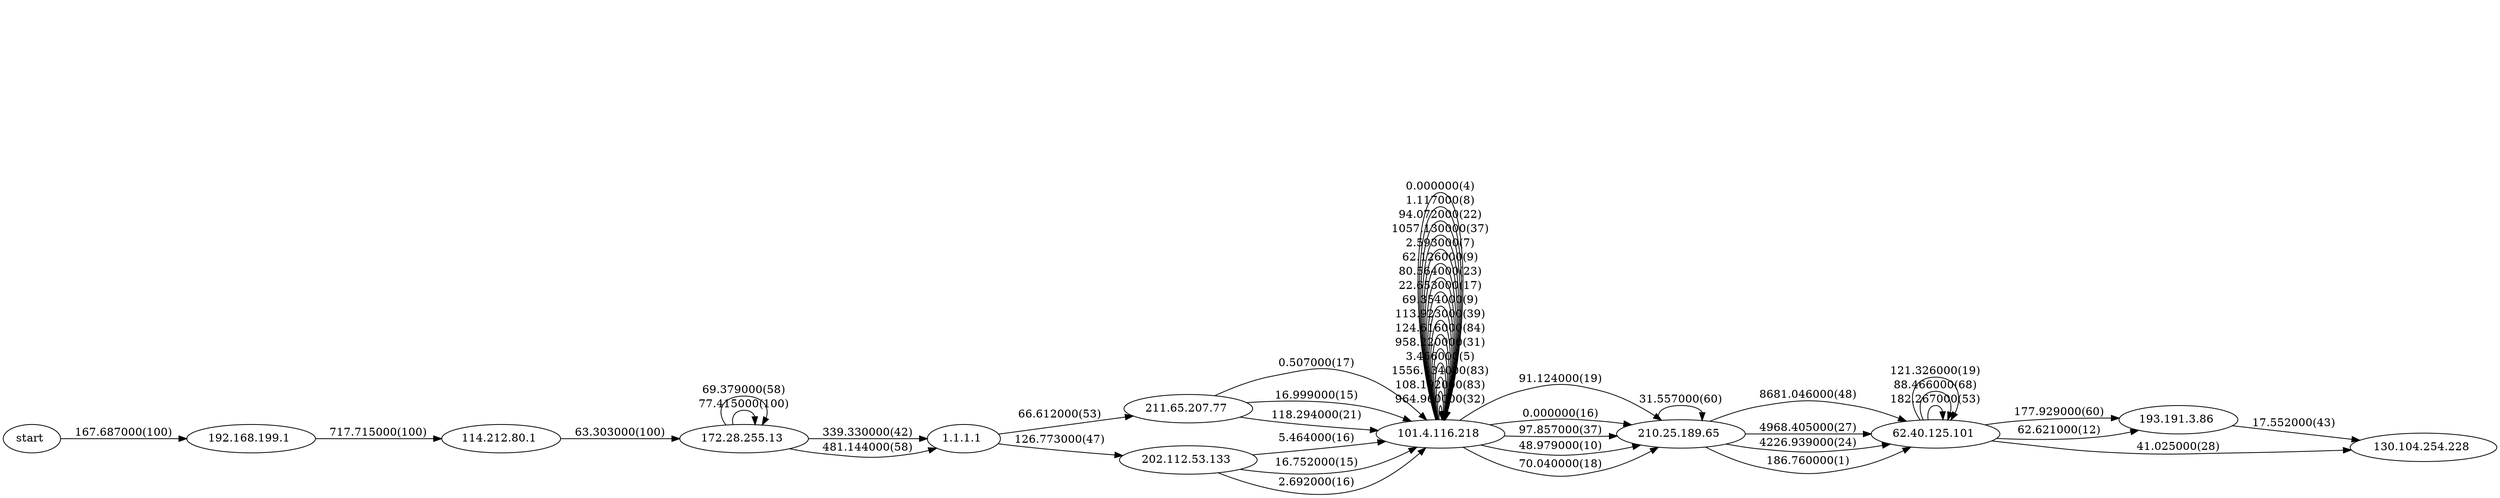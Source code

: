 digraph G {
	 rankdir=LR;
	router0 -> router1 [ label = "167.687000(100)"];
	router1 -> router2 [ label = "717.715000(100)"];
	router2 -> router3 [ label = "63.303000(100)"];
	router3 -> router3 [ label = "77.415000(100)"];
	router3 -> router4 [ label = "339.330000(42)"];
	router4 -> router5 [ label = "66.612000(53)"];
	router5 -> router6 [ label = "0.507000(17)"];
	router6 -> router6 [ label = "964.960000(32)"];
	router6 -> router6 [ label = "108.102000(83)"];
	router6 -> router6 [ label = "1556.134000(83)"];
	router6 -> router6 [ label = "3.466000(5)"];
	router6 -> router7 [ label = "91.124000(19)"];
	router7 -> router7 [ label = "31.557000(60)"];
	router7 -> router8 [ label = "8681.046000(48)"];
	router8 -> router8 [ label = "182.267000(53)"];
	router8 -> router8 [ label = "88.466000(68)"];
	router8 -> router9 [ label = "177.929000(60)"];
	router4 -> router10 [ label = "126.773000(47)"];
	router10 -> router6 [ label = "5.464000(16)"];
	router6 -> router6 [ label = "958.220000(31)"];
	router6 -> router6 [ label = "124.616000(84)"];
	router6 -> router6 [ label = "113.923000(39)"];
	router6 -> router6 [ label = "69.354000(9)"];
	router6 -> router7 [ label = "0.000000(16)"];
	router7 -> router8 [ label = "4968.405000(27)"];
	router8 -> router9 [ label = "62.621000(12)"];
	router9 -> router11 [ label = "17.552000(43)"];
	router6 -> router6 [ label = "22.653000(17)"];
	router6 -> router6 [ label = "80.564000(23)"];
	router6 -> router6 [ label = "62.126000(9)"];
	router8 -> router11 [ label = "41.025000(28)"];
	router3 -> router3 [ label = "69.379000(58)"];
	router3 -> router4 [ label = "481.144000(58)"];
	router10 -> router6 [ label = "16.752000(15)"];
	router6 -> router7 [ label = "97.857000(37)"];
	router6 -> router6 [ label = "2.593000(7)"];
	router6 -> router7 [ label = "48.979000(10)"];
	router8 -> router8 [ label = "121.326000(19)"];
	router10 -> router6 [ label = "2.692000(16)"];
	router6 -> router6 [ label = "1057.130000(37)"];
	router6 -> router6 [ label = "94.072000(22)"];
	router6 -> router6 [ label = "1.117000(8)"];
	router7 -> router8 [ label = "4226.939000(24)"];
	router5 -> router6 [ label = "16.999000(15)"];
	router5 -> router6 [ label = "118.294000(21)"];
	router6 -> router7 [ label = "70.040000(18)"];
	router6 -> router6 [ label = "0.000000(4)"];
	router7 -> router8 [ label = "186.760000(1)"];
	router0 [label="start "]
	router1 [label="192.168.199.1 "]
	router2 [label="114.212.80.1 "]
	router3 [label="172.28.255.13 "]
	router4 [label="1.1.1.1 "]
	router5 [label="211.65.207.77 "]
	router6 [label="101.4.116.218 "]
	router7 [label="210.25.189.65 "]
	router8 [label="62.40.125.101 "]
	router9 [label="193.191.3.86 "]
	router10 [label="202.112.53.133 "]
	router11 [label="130.104.254.228 "]
}